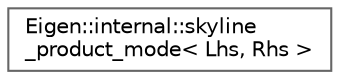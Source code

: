 digraph "类继承关系图"
{
 // LATEX_PDF_SIZE
  bgcolor="transparent";
  edge [fontname=Helvetica,fontsize=10,labelfontname=Helvetica,labelfontsize=10];
  node [fontname=Helvetica,fontsize=10,shape=box,height=0.2,width=0.4];
  rankdir="LR";
  Node0 [id="Node000000",label="Eigen::internal::skyline\l_product_mode\< Lhs, Rhs \>",height=0.2,width=0.4,color="grey40", fillcolor="white", style="filled",URL="$struct_eigen_1_1internal_1_1skyline__product__mode.html",tooltip=" "];
}
